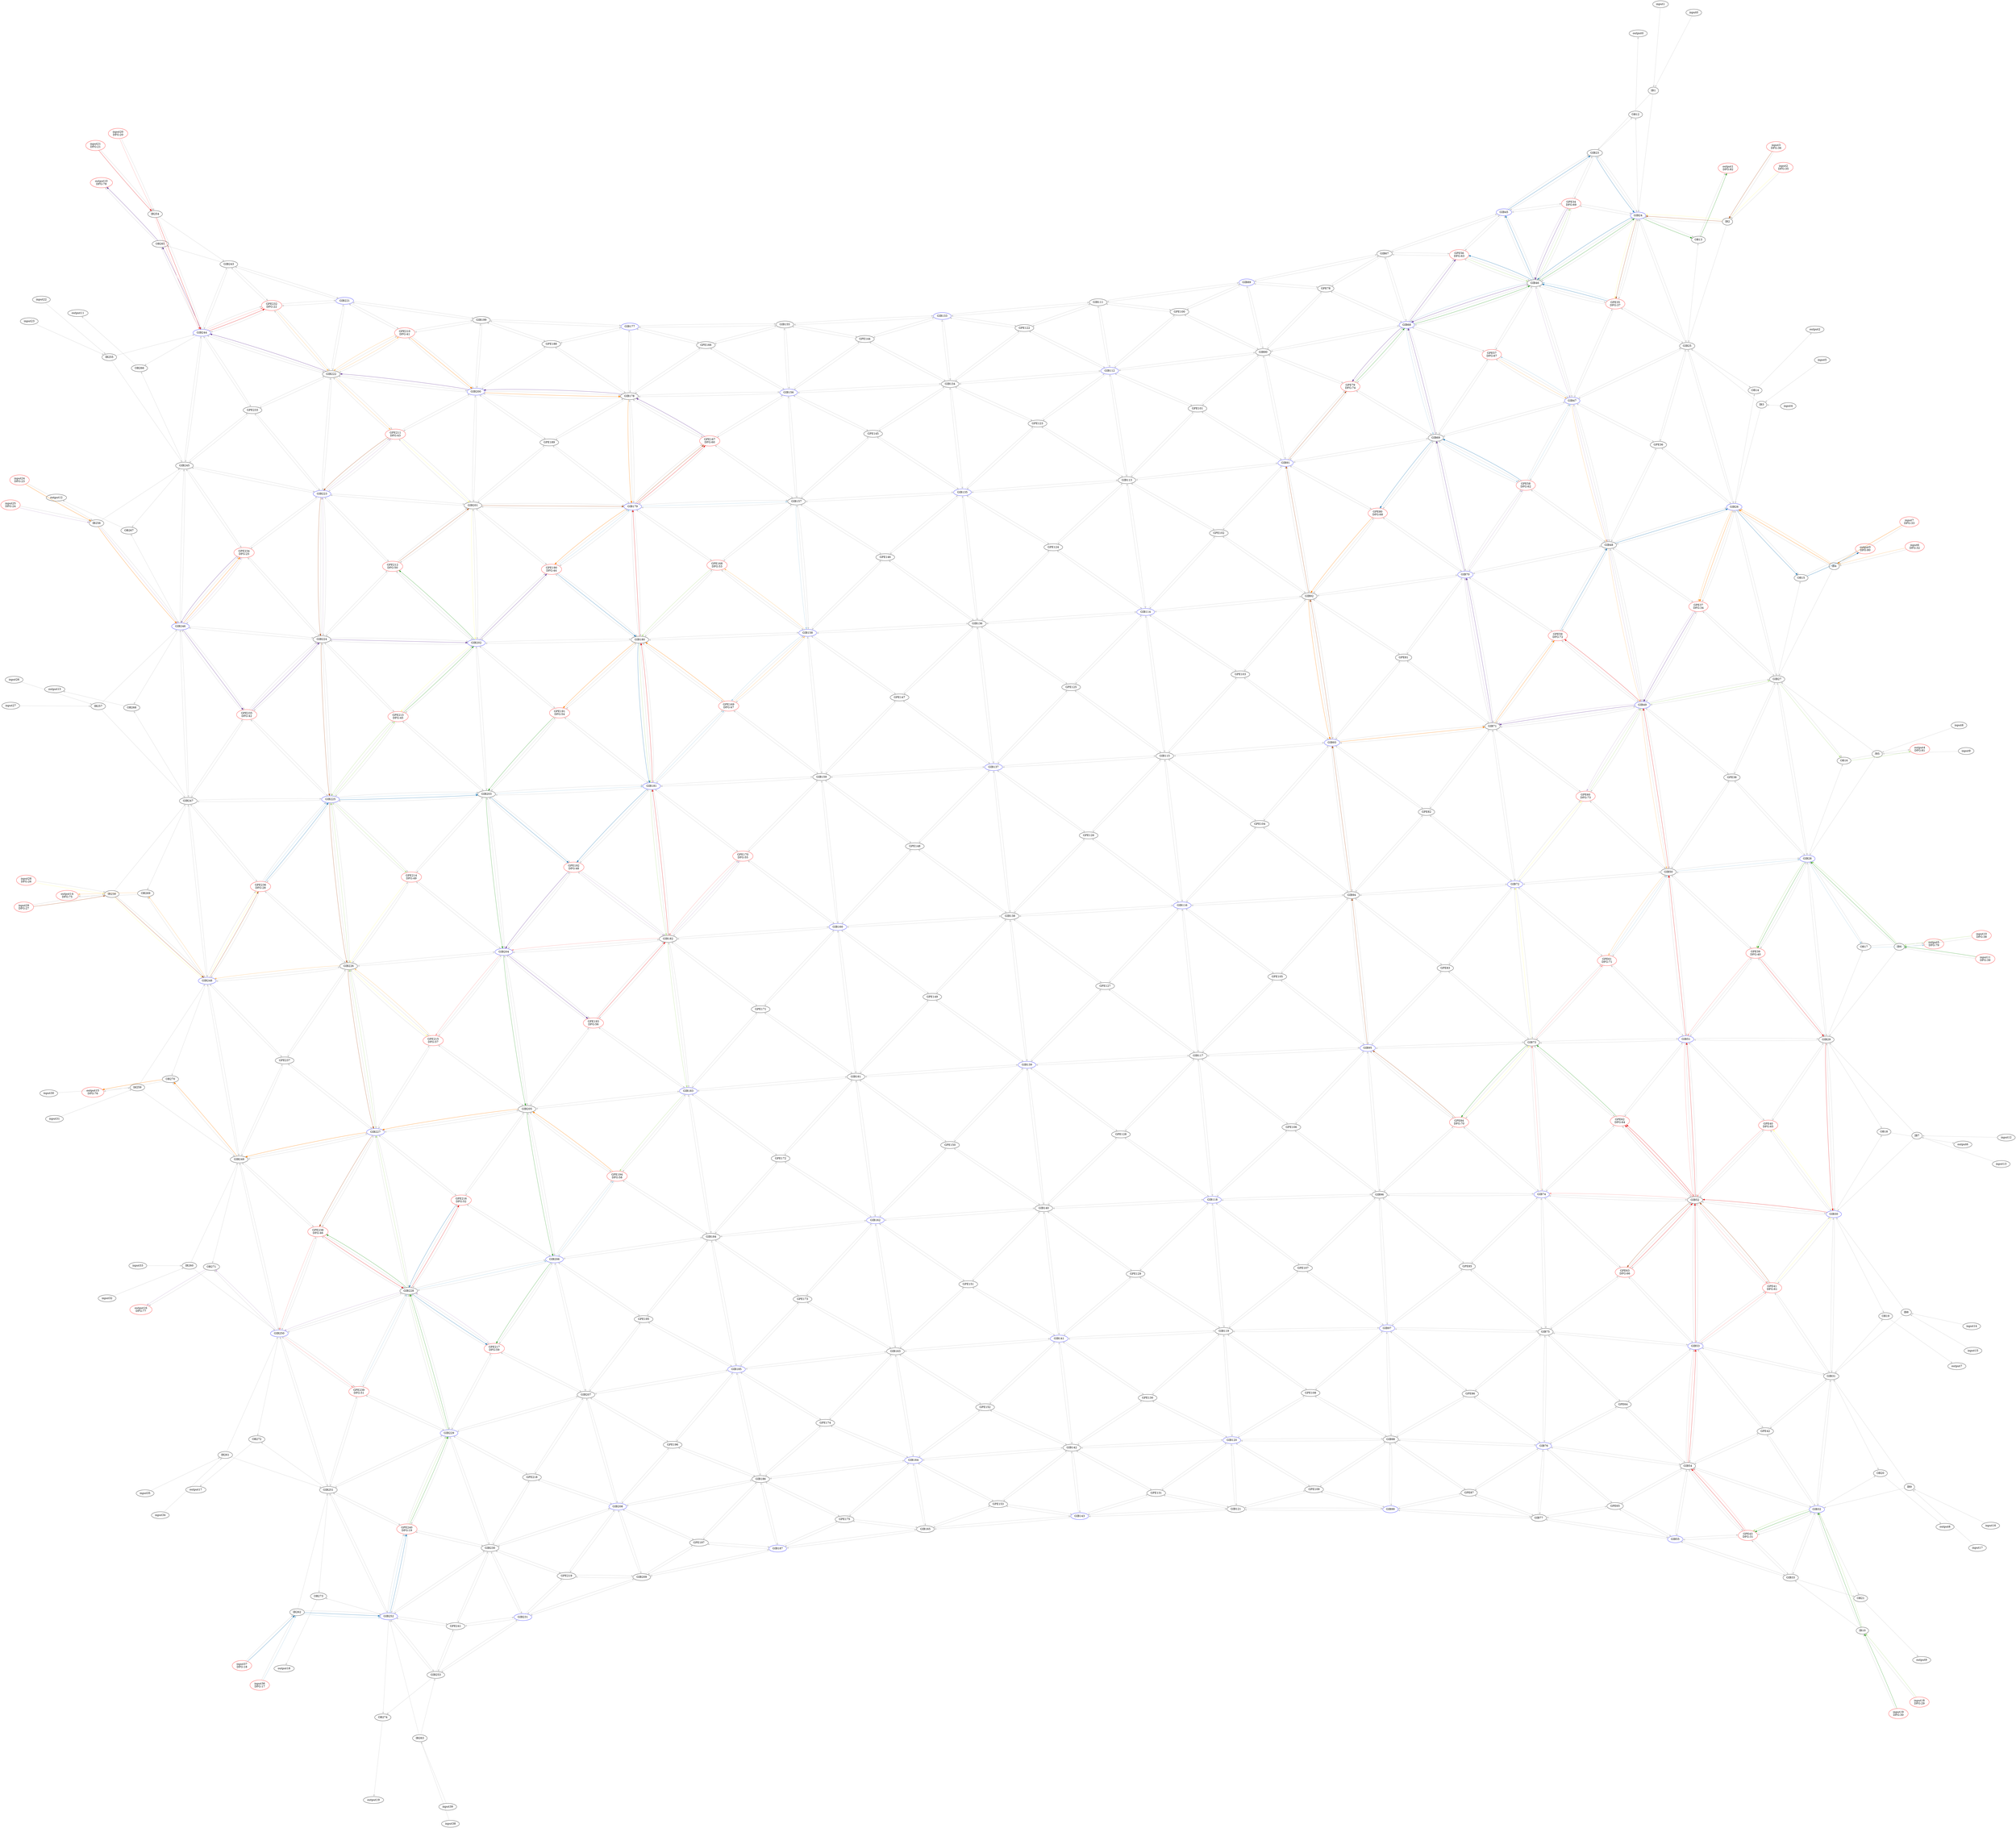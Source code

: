 Digraph G {
layout = sfdp;
overlap = scale;
input36[label = "input36\nDFG:17", color = red];
input37[label = "input37\nDFG:18", color = red];
input20[label = "input20\nDFG:20", color = red];
input21[label = "input21\nDFG:21", color = red];
input24[label = "input24\nDFG:23", color = red];
input25[label = "input25\nDFG:24", color = red];
input28[label = "input28\nDFG:26", color = red];
input29[label = "input29\nDFG:27", color = red];
input18[label = "input18\nDFG:29", color = red];
input19[label = "input19\nDFG:30", color = red];
input6[label = "input6\nDFG:32", color = red];
input7[label = "input7\nDFG:33", color = red];
input2[label = "input2\nDFG:35", color = red];
input3[label = "input3\nDFG:36", color = red];
input10[label = "input10\nDFG:38", color = red];
input11[label = "input11\nDFG:39", color = red];
input0;
input1;
input4;
input5;
input8;
input9;
input12;
input13;
input14;
input15;
input16;
input17;
input22;
input23;
input26;
input27;
input30;
input31;
input32;
input33;
input34;
input35;
input38;
input39;
output14[label = "output14\nDFG:75", color = red];
output15[label = "output15\nDFG:76", color = red];
output16[label = "output16\nDFG:77", color = red];
output10[label = "output10\nDFG:78", color = red];
output5[label = "output5\nDFG:79", color = red];
output3[label = "output3\nDFG:80", color = red];
output4[label = "output4\nDFG:81", color = red];
output1[label = "output1\nDFG:82", color = red];
output0;
OB12->output0[color = gray80];
OB13->output1[color = gray80];
output2;
OB14->output2[color = gray80];
OB15->output3[color = gray80];
OB16->output4[color = gray80];
OB17->output5[color = gray80];
output6;
OB18->output6[color = gray80];
output7;
OB19->output7[color = gray80];
output8;
OB20->output8[color = gray80];
output9;
OB21->output9[color = gray80];
OB265->output10[color = gray80];
output11;
OB266->output11[color = gray80];
output12;
OB267->output12[color = gray80];
output13;
OB268->output13[color = gray80];
OB269->output14[color = gray80];
OB270->output15[color = gray80];
OB271->output16[color = gray80];
output17;
OB272->output17[color = gray80];
output18;
OB273->output18[color = gray80];
output19;
OB274->output19[color = gray80];
IB1[label = "IB1", color = black];
input0->IB1[color = gray80];
input1->IB1[color = gray80];
IB2[label = "IB2", color = black];
input2->IB2[color = gray80];
input3->IB2[color = gray80];
IB3[label = "IB3", color = black];
input4->IB3[color = gray80];
input5->IB3[color = gray80];
IB4[label = "IB4", color = black];
input6->IB4[color = gray80];
input7->IB4[color = gray80];
IB5[label = "IB5", color = black];
input8->IB5[color = gray80];
input9->IB5[color = gray80];
IB6[label = "IB6", color = black];
input10->IB6[color = gray80];
input11->IB6[color = gray80];
IB7[label = "IB7", color = black];
input12->IB7[color = gray80];
input13->IB7[color = gray80];
IB8[label = "IB8", color = black];
input14->IB8[color = gray80];
input15->IB8[color = gray80];
IB9[label = "IB9", color = black];
input16->IB9[color = gray80];
input17->IB9[color = gray80];
IB10[label = "IB10", color = black];
input18->IB10[color = gray80];
input19->IB10[color = gray80];
OB12[label = "OB12", color = black];
GIB23->OB12[color = gray80];
GIB24->OB12[color = gray80];
OB13[label = "OB13", color = black];
GIB24->OB13[color = gray80];
GIB25->OB13[color = gray80];
OB14[label = "OB14", color = black];
GIB25->OB14[color = gray80];
GIB26->OB14[color = gray80];
OB15[label = "OB15", color = black];
GIB26->OB15[color = gray80];
GIB27->OB15[color = gray80];
OB16[label = "OB16", color = black];
GIB27->OB16[color = gray80];
GIB28->OB16[color = gray80];
OB17[label = "OB17", color = black];
GIB28->OB17[color = gray80];
GIB29->OB17[color = gray80];
OB18[label = "OB18", color = black];
GIB29->OB18[color = gray80];
GIB30->OB18[color = gray80];
OB19[label = "OB19", color = black];
GIB30->OB19[color = gray80];
GIB31->OB19[color = gray80];
OB20[label = "OB20", color = black];
GIB31->OB20[color = gray80];
GIB32->OB20[color = gray80];
OB21[label = "OB21", color = black];
GIB32->OB21[color = gray80];
GIB33->OB21[color = gray80];
GIB23[label = "GIB23", color = black];
IB1->GIB23[color = gray80];
GIB24->GIB23[color = gray80];
GPE34->GIB23[color = gray80];
GIB45->GIB23[color = gray80];
GIB24[label = "GIB24", color = blue];
IB1->GIB24[color = gray80];
IB2->GIB24[color = gray80];
GIB23->GIB24[color = gray80];
GIB25->GIB24[color = gray80];
GPE34->GIB24[color = gray80];
GPE35->GIB24[color = gray80];
GIB46->GIB24[color = gray80];
GIB25[label = "GIB25", color = black];
IB2->GIB25[color = gray80];
IB3->GIB25[color = gray80];
GIB24->GIB25[color = gray80];
GIB26->GIB25[color = gray80];
GPE35->GIB25[color = gray80];
GPE36->GIB25[color = gray80];
GIB47->GIB25[color = gray80];
GIB26[label = "GIB26", color = blue];
IB3->GIB26[color = gray80];
IB4->GIB26[color = gray80];
GIB25->GIB26[color = gray80];
GIB27->GIB26[color = gray80];
GPE36->GIB26[color = gray80];
GPE37->GIB26[color = gray80];
GIB48->GIB26[color = gray80];
GIB27[label = "GIB27", color = black];
IB4->GIB27[color = gray80];
IB5->GIB27[color = gray80];
GIB26->GIB27[color = gray80];
GIB28->GIB27[color = gray80];
GPE37->GIB27[color = gray80];
GPE38->GIB27[color = gray80];
GIB49->GIB27[color = gray80];
GIB28[label = "GIB28", color = blue];
IB5->GIB28[color = gray80];
IB6->GIB28[color = gray80];
GIB27->GIB28[color = gray80];
GIB29->GIB28[color = gray80];
GPE38->GIB28[color = gray80];
GPE39->GIB28[color = gray80];
GIB50->GIB28[color = gray80];
GIB29[label = "GIB29", color = black];
IB6->GIB29[color = gray80];
IB7->GIB29[color = gray80];
GIB28->GIB29[color = gray80];
GIB30->GIB29[color = gray80];
GPE39->GIB29[color = gray80];
GPE40->GIB29[color = gray80];
GIB51->GIB29[color = gray80];
GIB30[label = "GIB30", color = blue];
IB7->GIB30[color = gray80];
IB8->GIB30[color = gray80];
GIB29->GIB30[color = gray80];
GIB31->GIB30[color = gray80];
GPE40->GIB30[color = gray80];
GPE41->GIB30[color = gray80];
GIB52->GIB30[color = gray80];
GIB31[label = "GIB31", color = black];
IB8->GIB31[color = gray80];
IB9->GIB31[color = gray80];
GIB30->GIB31[color = gray80];
GIB32->GIB31[color = gray80];
GPE41->GIB31[color = gray80];
GPE42->GIB31[color = gray80];
GIB53->GIB31[color = gray80];
GIB32[label = "GIB32", color = blue];
IB9->GIB32[color = gray80];
IB10->GIB32[color = gray80];
GIB31->GIB32[color = gray80];
GIB33->GIB32[color = gray80];
GPE42->GIB32[color = gray80];
GPE43->GIB32[color = gray80];
GIB54->GIB32[color = gray80];
GIB33[label = "GIB33", color = black];
IB10->GIB33[color = gray80];
GIB32->GIB33[color = gray80];
GPE43->GIB33[color = gray80];
GIB55->GIB33[color = gray80];
GPE34[label = "GPE34\nDFG:69", color = red];
GIB23->GPE34[color = gray80];
GIB24->GPE34[color = gray80];
GIB45->GPE34[color = gray80];
GIB46->GPE34[color = gray80];
GPE35[label = "GPE35\nDFG:37", color = red];
GIB24->GPE35[color = gray80];
GIB25->GPE35[color = gray80];
GIB46->GPE35[color = gray80];
GIB47->GPE35[color = gray80];
GPE36[label = "GPE36", color = black];
GIB25->GPE36[color = gray80];
GIB26->GPE36[color = gray80];
GIB47->GPE36[color = gray80];
GIB48->GPE36[color = gray80];
GPE37[label = "GPE37\nDFG:34", color = red];
GIB26->GPE37[color = gray80];
GIB27->GPE37[color = gray80];
GIB48->GPE37[color = gray80];
GIB49->GPE37[color = gray80];
GPE38[label = "GPE38", color = black];
GIB27->GPE38[color = gray80];
GIB28->GPE38[color = gray80];
GIB49->GPE38[color = gray80];
GIB50->GPE38[color = gray80];
GPE39[label = "GPE39\nDFG:40", color = red];
GIB28->GPE39[color = gray80];
GIB29->GPE39[color = gray80];
GIB50->GPE39[color = gray80];
GIB51->GPE39[color = gray80];
GPE40[label = "GPE40\nDFG:65", color = red];
GIB29->GPE40[color = gray80];
GIB30->GPE40[color = gray80];
GIB51->GPE40[color = gray80];
GIB52->GPE40[color = gray80];
GPE41[label = "GPE41\nDFG:61", color = red];
GIB30->GPE41[color = gray80];
GIB31->GPE41[color = gray80];
GIB52->GPE41[color = gray80];
GIB53->GPE41[color = gray80];
GPE42[label = "GPE42", color = black];
GIB31->GPE42[color = gray80];
GIB32->GPE42[color = gray80];
GIB53->GPE42[color = gray80];
GIB54->GPE42[color = gray80];
GPE43[label = "GPE43\nDFG:31", color = red];
GIB32->GPE43[color = gray80];
GIB33->GPE43[color = gray80];
GIB54->GPE43[color = gray80];
GIB55->GPE43[color = gray80];
GIB45[label = "GIB45", color = blue];
GIB23->GIB45[color = gray80];
GPE34->GIB45[color = gray80];
GIB46->GIB45[color = gray80];
GPE56->GIB45[color = gray80];
GIB67->GIB45[color = gray80];
GIB46[label = "GIB46", color = black];
GIB24->GIB46[color = gray80];
GPE34->GIB46[color = gray80];
GPE35->GIB46[color = gray80];
GIB45->GIB46[color = gray80];
GIB47->GIB46[color = gray80];
GPE56->GIB46[color = gray80];
GPE57->GIB46[color = gray80];
GIB68->GIB46[color = gray80];
GIB47[label = "GIB47", color = blue];
GIB25->GIB47[color = gray80];
GPE35->GIB47[color = gray80];
GPE36->GIB47[color = gray80];
GIB46->GIB47[color = gray80];
GIB48->GIB47[color = gray80];
GPE57->GIB47[color = gray80];
GPE58->GIB47[color = gray80];
GIB69->GIB47[color = gray80];
GIB48[label = "GIB48", color = black];
GIB26->GIB48[color = gray80];
GPE36->GIB48[color = gray80];
GPE37->GIB48[color = gray80];
GIB47->GIB48[color = gray80];
GIB49->GIB48[color = gray80];
GPE58->GIB48[color = gray80];
GPE59->GIB48[color = gray80];
GIB70->GIB48[color = gray80];
GIB49[label = "GIB49", color = blue];
GIB27->GIB49[color = gray80];
GPE37->GIB49[color = gray80];
GPE38->GIB49[color = gray80];
GIB48->GIB49[color = gray80];
GIB50->GIB49[color = gray80];
GPE59->GIB49[color = gray80];
GPE60->GIB49[color = gray80];
GIB71->GIB49[color = gray80];
GIB50[label = "GIB50", color = black];
GIB28->GIB50[color = gray80];
GPE38->GIB50[color = gray80];
GPE39->GIB50[color = gray80];
GIB49->GIB50[color = gray80];
GIB51->GIB50[color = gray80];
GPE60->GIB50[color = gray80];
GPE61->GIB50[color = gray80];
GIB72->GIB50[color = gray80];
GIB51[label = "GIB51", color = blue];
GIB29->GIB51[color = gray80];
GPE39->GIB51[color = gray80];
GPE40->GIB51[color = gray80];
GIB50->GIB51[color = gray80];
GIB52->GIB51[color = gray80];
GPE61->GIB51[color = gray80];
GPE62->GIB51[color = gray80];
GIB73->GIB51[color = gray80];
GIB52[label = "GIB52", color = black];
GIB30->GIB52[color = gray80];
GPE40->GIB52[color = gray80];
GPE41->GIB52[color = gray80];
GIB51->GIB52[color = gray80];
GIB53->GIB52[color = gray80];
GPE62->GIB52[color = gray80];
GPE63->GIB52[color = gray80];
GIB74->GIB52[color = gray80];
GIB53[label = "GIB53", color = blue];
GIB31->GIB53[color = gray80];
GPE41->GIB53[color = gray80];
GPE42->GIB53[color = gray80];
GIB52->GIB53[color = gray80];
GIB54->GIB53[color = gray80];
GPE63->GIB53[color = gray80];
GPE64->GIB53[color = gray80];
GIB75->GIB53[color = gray80];
GIB54[label = "GIB54", color = black];
GIB32->GIB54[color = gray80];
GPE42->GIB54[color = gray80];
GPE43->GIB54[color = gray80];
GIB53->GIB54[color = gray80];
GIB55->GIB54[color = gray80];
GPE64->GIB54[color = gray80];
GPE65->GIB54[color = gray80];
GIB76->GIB54[color = gray80];
GIB55[label = "GIB55", color = blue];
GIB33->GIB55[color = gray80];
GPE43->GIB55[color = gray80];
GIB54->GIB55[color = gray80];
GPE65->GIB55[color = gray80];
GIB77->GIB55[color = gray80];
GPE56[label = "GPE56\nDFG:63", color = red];
GIB45->GPE56[color = gray80];
GIB46->GPE56[color = gray80];
GIB67->GPE56[color = gray80];
GIB68->GPE56[color = gray80];
GPE57[label = "GPE57\nDFG:67", color = red];
GIB46->GPE57[color = gray80];
GIB47->GPE57[color = gray80];
GIB68->GPE57[color = gray80];
GIB69->GPE57[color = gray80];
GPE58[label = "GPE58\nDFG:62", color = red];
GIB47->GPE58[color = gray80];
GIB48->GPE58[color = gray80];
GIB69->GPE58[color = gray80];
GIB70->GPE58[color = gray80];
GPE59[label = "GPE59\nDFG:72", color = red];
GIB48->GPE59[color = gray80];
GIB49->GPE59[color = gray80];
GIB70->GPE59[color = gray80];
GIB71->GPE59[color = gray80];
GPE60[label = "GPE60\nDFG:73", color = red];
GIB49->GPE60[color = gray80];
GIB50->GPE60[color = gray80];
GIB71->GPE60[color = gray80];
GIB72->GPE60[color = gray80];
GPE61[label = "GPE61\nDFG:71", color = red];
GIB50->GPE61[color = gray80];
GIB51->GPE61[color = gray80];
GIB72->GPE61[color = gray80];
GIB73->GPE61[color = gray80];
GPE62[label = "GPE62\nDFG:64", color = red];
GIB51->GPE62[color = gray80];
GIB52->GPE62[color = gray80];
GIB73->GPE62[color = gray80];
GIB74->GPE62[color = gray80];
GPE63[label = "GPE63\nDFG:66", color = red];
GIB52->GPE63[color = gray80];
GIB53->GPE63[color = gray80];
GIB74->GPE63[color = gray80];
GIB75->GPE63[color = gray80];
GPE64[label = "GPE64", color = black];
GIB53->GPE64[color = gray80];
GIB54->GPE64[color = gray80];
GIB75->GPE64[color = gray80];
GIB76->GPE64[color = gray80];
GPE65[label = "GPE65", color = black];
GIB54->GPE65[color = gray80];
GIB55->GPE65[color = gray80];
GIB76->GPE65[color = gray80];
GIB77->GPE65[color = gray80];
GIB67[label = "GIB67", color = black];
GIB45->GIB67[color = gray80];
GPE56->GIB67[color = gray80];
GIB68->GIB67[color = gray80];
GPE78->GIB67[color = gray80];
GIB89->GIB67[color = gray80];
GIB68[label = "GIB68", color = blue];
GIB46->GIB68[color = gray80];
GPE56->GIB68[color = gray80];
GPE57->GIB68[color = gray80];
GIB67->GIB68[color = gray80];
GIB69->GIB68[color = gray80];
GPE78->GIB68[color = gray80];
GPE79->GIB68[color = gray80];
GIB90->GIB68[color = gray80];
GIB69[label = "GIB69", color = black];
GIB47->GIB69[color = gray80];
GPE57->GIB69[color = gray80];
GPE58->GIB69[color = gray80];
GIB68->GIB69[color = gray80];
GIB70->GIB69[color = gray80];
GPE79->GIB69[color = gray80];
GPE80->GIB69[color = gray80];
GIB91->GIB69[color = gray80];
GIB70[label = "GIB70", color = blue];
GIB48->GIB70[color = gray80];
GPE58->GIB70[color = gray80];
GPE59->GIB70[color = gray80];
GIB69->GIB70[color = gray80];
GIB71->GIB70[color = gray80];
GPE80->GIB70[color = gray80];
GPE81->GIB70[color = gray80];
GIB92->GIB70[color = gray80];
GIB71[label = "GIB71", color = black];
GIB49->GIB71[color = gray80];
GPE59->GIB71[color = gray80];
GPE60->GIB71[color = gray80];
GIB70->GIB71[color = gray80];
GIB72->GIB71[color = gray80];
GPE81->GIB71[color = gray80];
GPE82->GIB71[color = gray80];
GIB93->GIB71[color = gray80];
GIB72[label = "GIB72", color = blue];
GIB50->GIB72[color = gray80];
GPE60->GIB72[color = gray80];
GPE61->GIB72[color = gray80];
GIB71->GIB72[color = gray80];
GIB73->GIB72[color = gray80];
GPE82->GIB72[color = gray80];
GPE83->GIB72[color = gray80];
GIB94->GIB72[color = gray80];
GIB73[label = "GIB73", color = black];
GIB51->GIB73[color = gray80];
GPE61->GIB73[color = gray80];
GPE62->GIB73[color = gray80];
GIB72->GIB73[color = gray80];
GIB74->GIB73[color = gray80];
GPE83->GIB73[color = gray80];
GPE84->GIB73[color = gray80];
GIB95->GIB73[color = gray80];
GIB74[label = "GIB74", color = blue];
GIB52->GIB74[color = gray80];
GPE62->GIB74[color = gray80];
GPE63->GIB74[color = gray80];
GIB73->GIB74[color = gray80];
GIB75->GIB74[color = gray80];
GPE84->GIB74[color = gray80];
GPE85->GIB74[color = gray80];
GIB96->GIB74[color = gray80];
GIB75[label = "GIB75", color = black];
GIB53->GIB75[color = gray80];
GPE63->GIB75[color = gray80];
GPE64->GIB75[color = gray80];
GIB74->GIB75[color = gray80];
GIB76->GIB75[color = gray80];
GPE85->GIB75[color = gray80];
GPE86->GIB75[color = gray80];
GIB97->GIB75[color = gray80];
GIB76[label = "GIB76", color = blue];
GIB54->GIB76[color = gray80];
GPE64->GIB76[color = gray80];
GPE65->GIB76[color = gray80];
GIB75->GIB76[color = gray80];
GIB77->GIB76[color = gray80];
GPE86->GIB76[color = gray80];
GPE87->GIB76[color = gray80];
GIB98->GIB76[color = gray80];
GIB77[label = "GIB77", color = black];
GIB55->GIB77[color = gray80];
GPE65->GIB77[color = gray80];
GIB76->GIB77[color = gray80];
GPE87->GIB77[color = gray80];
GIB99->GIB77[color = gray80];
GPE78[label = "GPE78", color = black];
GIB67->GPE78[color = gray80];
GIB68->GPE78[color = gray80];
GIB89->GPE78[color = gray80];
GIB90->GPE78[color = gray80];
GPE79[label = "GPE79\nDFG:74", color = red];
GIB68->GPE79[color = gray80];
GIB69->GPE79[color = gray80];
GIB90->GPE79[color = gray80];
GIB91->GPE79[color = gray80];
GPE80[label = "GPE80\nDFG:68", color = red];
GIB69->GPE80[color = gray80];
GIB70->GPE80[color = gray80];
GIB91->GPE80[color = gray80];
GIB92->GPE80[color = gray80];
GPE81[label = "GPE81", color = black];
GIB70->GPE81[color = gray80];
GIB71->GPE81[color = gray80];
GIB92->GPE81[color = gray80];
GIB93->GPE81[color = gray80];
GPE82[label = "GPE82", color = black];
GIB71->GPE82[color = gray80];
GIB72->GPE82[color = gray80];
GIB93->GPE82[color = gray80];
GIB94->GPE82[color = gray80];
GPE83[label = "GPE83", color = black];
GIB72->GPE83[color = gray80];
GIB73->GPE83[color = gray80];
GIB94->GPE83[color = gray80];
GIB95->GPE83[color = gray80];
GPE84[label = "GPE84\nDFG:70", color = red];
GIB73->GPE84[color = gray80];
GIB74->GPE84[color = gray80];
GIB95->GPE84[color = gray80];
GIB96->GPE84[color = gray80];
GPE85[label = "GPE85", color = black];
GIB74->GPE85[color = gray80];
GIB75->GPE85[color = gray80];
GIB96->GPE85[color = gray80];
GIB97->GPE85[color = gray80];
GPE86[label = "GPE86", color = black];
GIB75->GPE86[color = gray80];
GIB76->GPE86[color = gray80];
GIB97->GPE86[color = gray80];
GIB98->GPE86[color = gray80];
GPE87[label = "GPE87", color = black];
GIB76->GPE87[color = gray80];
GIB77->GPE87[color = gray80];
GIB98->GPE87[color = gray80];
GIB99->GPE87[color = gray80];
GIB89[label = "GIB89", color = blue];
GIB67->GIB89[color = gray80];
GPE78->GIB89[color = gray80];
GIB90->GIB89[color = gray80];
GPE100->GIB89[color = gray80];
GIB111->GIB89[color = gray80];
GIB90[label = "GIB90", color = black];
GIB68->GIB90[color = gray80];
GPE78->GIB90[color = gray80];
GPE79->GIB90[color = gray80];
GIB89->GIB90[color = gray80];
GIB91->GIB90[color = gray80];
GPE100->GIB90[color = gray80];
GPE101->GIB90[color = gray80];
GIB112->GIB90[color = gray80];
GIB91[label = "GIB91", color = blue];
GIB69->GIB91[color = gray80];
GPE79->GIB91[color = gray80];
GPE80->GIB91[color = gray80];
GIB90->GIB91[color = gray80];
GIB92->GIB91[color = gray80];
GPE101->GIB91[color = gray80];
GPE102->GIB91[color = gray80];
GIB113->GIB91[color = gray80];
GIB92[label = "GIB92", color = black];
GIB70->GIB92[color = gray80];
GPE80->GIB92[color = gray80];
GPE81->GIB92[color = gray80];
GIB91->GIB92[color = gray80];
GIB93->GIB92[color = gray80];
GPE102->GIB92[color = gray80];
GPE103->GIB92[color = gray80];
GIB114->GIB92[color = gray80];
GIB93[label = "GIB93", color = blue];
GIB71->GIB93[color = gray80];
GPE81->GIB93[color = gray80];
GPE82->GIB93[color = gray80];
GIB92->GIB93[color = gray80];
GIB94->GIB93[color = gray80];
GPE103->GIB93[color = gray80];
GPE104->GIB93[color = gray80];
GIB115->GIB93[color = gray80];
GIB94[label = "GIB94", color = black];
GIB72->GIB94[color = gray80];
GPE82->GIB94[color = gray80];
GPE83->GIB94[color = gray80];
GIB93->GIB94[color = gray80];
GIB95->GIB94[color = gray80];
GPE104->GIB94[color = gray80];
GPE105->GIB94[color = gray80];
GIB116->GIB94[color = gray80];
GIB95[label = "GIB95", color = blue];
GIB73->GIB95[color = gray80];
GPE83->GIB95[color = gray80];
GPE84->GIB95[color = gray80];
GIB94->GIB95[color = gray80];
GIB96->GIB95[color = gray80];
GPE105->GIB95[color = gray80];
GPE106->GIB95[color = gray80];
GIB117->GIB95[color = gray80];
GIB96[label = "GIB96", color = black];
GIB74->GIB96[color = gray80];
GPE84->GIB96[color = gray80];
GPE85->GIB96[color = gray80];
GIB95->GIB96[color = gray80];
GIB97->GIB96[color = gray80];
GPE106->GIB96[color = gray80];
GPE107->GIB96[color = gray80];
GIB118->GIB96[color = gray80];
GIB97[label = "GIB97", color = blue];
GIB75->GIB97[color = gray80];
GPE85->GIB97[color = gray80];
GPE86->GIB97[color = gray80];
GIB96->GIB97[color = gray80];
GIB98->GIB97[color = gray80];
GPE107->GIB97[color = gray80];
GPE108->GIB97[color = gray80];
GIB119->GIB97[color = gray80];
GIB98[label = "GIB98", color = black];
GIB76->GIB98[color = gray80];
GPE86->GIB98[color = gray80];
GPE87->GIB98[color = gray80];
GIB97->GIB98[color = gray80];
GIB99->GIB98[color = gray80];
GPE108->GIB98[color = gray80];
GPE109->GIB98[color = gray80];
GIB120->GIB98[color = gray80];
GIB99[label = "GIB99", color = blue];
GIB77->GIB99[color = gray80];
GPE87->GIB99[color = gray80];
GIB98->GIB99[color = gray80];
GPE109->GIB99[color = gray80];
GIB121->GIB99[color = gray80];
GPE100[label = "GPE100", color = black];
GIB89->GPE100[color = gray80];
GIB90->GPE100[color = gray80];
GIB111->GPE100[color = gray80];
GIB112->GPE100[color = gray80];
GPE101[label = "GPE101", color = black];
GIB90->GPE101[color = gray80];
GIB91->GPE101[color = gray80];
GIB112->GPE101[color = gray80];
GIB113->GPE101[color = gray80];
GPE102[label = "GPE102", color = black];
GIB91->GPE102[color = gray80];
GIB92->GPE102[color = gray80];
GIB113->GPE102[color = gray80];
GIB114->GPE102[color = gray80];
GPE103[label = "GPE103", color = black];
GIB92->GPE103[color = gray80];
GIB93->GPE103[color = gray80];
GIB114->GPE103[color = gray80];
GIB115->GPE103[color = gray80];
GPE104[label = "GPE104", color = black];
GIB93->GPE104[color = gray80];
GIB94->GPE104[color = gray80];
GIB115->GPE104[color = gray80];
GIB116->GPE104[color = gray80];
GPE105[label = "GPE105", color = black];
GIB94->GPE105[color = gray80];
GIB95->GPE105[color = gray80];
GIB116->GPE105[color = gray80];
GIB117->GPE105[color = gray80];
GPE106[label = "GPE106", color = black];
GIB95->GPE106[color = gray80];
GIB96->GPE106[color = gray80];
GIB117->GPE106[color = gray80];
GIB118->GPE106[color = gray80];
GPE107[label = "GPE107", color = black];
GIB96->GPE107[color = gray80];
GIB97->GPE107[color = gray80];
GIB118->GPE107[color = gray80];
GIB119->GPE107[color = gray80];
GPE108[label = "GPE108", color = black];
GIB97->GPE108[color = gray80];
GIB98->GPE108[color = gray80];
GIB119->GPE108[color = gray80];
GIB120->GPE108[color = gray80];
GPE109[label = "GPE109", color = black];
GIB98->GPE109[color = gray80];
GIB99->GPE109[color = gray80];
GIB120->GPE109[color = gray80];
GIB121->GPE109[color = gray80];
GIB111[label = "GIB111", color = black];
GIB89->GIB111[color = gray80];
GPE100->GIB111[color = gray80];
GIB112->GIB111[color = gray80];
GPE122->GIB111[color = gray80];
GIB133->GIB111[color = gray80];
GIB112[label = "GIB112", color = blue];
GIB90->GIB112[color = gray80];
GPE100->GIB112[color = gray80];
GPE101->GIB112[color = gray80];
GIB111->GIB112[color = gray80];
GIB113->GIB112[color = gray80];
GPE122->GIB112[color = gray80];
GPE123->GIB112[color = gray80];
GIB134->GIB112[color = gray80];
GIB113[label = "GIB113", color = black];
GIB91->GIB113[color = gray80];
GPE101->GIB113[color = gray80];
GPE102->GIB113[color = gray80];
GIB112->GIB113[color = gray80];
GIB114->GIB113[color = gray80];
GPE123->GIB113[color = gray80];
GPE124->GIB113[color = gray80];
GIB135->GIB113[color = gray80];
GIB114[label = "GIB114", color = blue];
GIB92->GIB114[color = gray80];
GPE102->GIB114[color = gray80];
GPE103->GIB114[color = gray80];
GIB113->GIB114[color = gray80];
GIB115->GIB114[color = gray80];
GPE124->GIB114[color = gray80];
GPE125->GIB114[color = gray80];
GIB136->GIB114[color = gray80];
GIB115[label = "GIB115", color = black];
GIB93->GIB115[color = gray80];
GPE103->GIB115[color = gray80];
GPE104->GIB115[color = gray80];
GIB114->GIB115[color = gray80];
GIB116->GIB115[color = gray80];
GPE125->GIB115[color = gray80];
GPE126->GIB115[color = gray80];
GIB137->GIB115[color = gray80];
GIB116[label = "GIB116", color = blue];
GIB94->GIB116[color = gray80];
GPE104->GIB116[color = gray80];
GPE105->GIB116[color = gray80];
GIB115->GIB116[color = gray80];
GIB117->GIB116[color = gray80];
GPE126->GIB116[color = gray80];
GPE127->GIB116[color = gray80];
GIB138->GIB116[color = gray80];
GIB117[label = "GIB117", color = black];
GIB95->GIB117[color = gray80];
GPE105->GIB117[color = gray80];
GPE106->GIB117[color = gray80];
GIB116->GIB117[color = gray80];
GIB118->GIB117[color = gray80];
GPE127->GIB117[color = gray80];
GPE128->GIB117[color = gray80];
GIB139->GIB117[color = gray80];
GIB118[label = "GIB118", color = blue];
GIB96->GIB118[color = gray80];
GPE106->GIB118[color = gray80];
GPE107->GIB118[color = gray80];
GIB117->GIB118[color = gray80];
GIB119->GIB118[color = gray80];
GPE128->GIB118[color = gray80];
GPE129->GIB118[color = gray80];
GIB140->GIB118[color = gray80];
GIB119[label = "GIB119", color = black];
GIB97->GIB119[color = gray80];
GPE107->GIB119[color = gray80];
GPE108->GIB119[color = gray80];
GIB118->GIB119[color = gray80];
GIB120->GIB119[color = gray80];
GPE129->GIB119[color = gray80];
GPE130->GIB119[color = gray80];
GIB141->GIB119[color = gray80];
GIB120[label = "GIB120", color = blue];
GIB98->GIB120[color = gray80];
GPE108->GIB120[color = gray80];
GPE109->GIB120[color = gray80];
GIB119->GIB120[color = gray80];
GIB121->GIB120[color = gray80];
GPE130->GIB120[color = gray80];
GPE131->GIB120[color = gray80];
GIB142->GIB120[color = gray80];
GIB121[label = "GIB121", color = black];
GIB99->GIB121[color = gray80];
GPE109->GIB121[color = gray80];
GIB120->GIB121[color = gray80];
GPE131->GIB121[color = gray80];
GIB143->GIB121[color = gray80];
GPE122[label = "GPE122", color = black];
GIB111->GPE122[color = gray80];
GIB112->GPE122[color = gray80];
GIB133->GPE122[color = gray80];
GIB134->GPE122[color = gray80];
GPE123[label = "GPE123", color = black];
GIB112->GPE123[color = gray80];
GIB113->GPE123[color = gray80];
GIB134->GPE123[color = gray80];
GIB135->GPE123[color = gray80];
GPE124[label = "GPE124", color = black];
GIB113->GPE124[color = gray80];
GIB114->GPE124[color = gray80];
GIB135->GPE124[color = gray80];
GIB136->GPE124[color = gray80];
GPE125[label = "GPE125", color = black];
GIB114->GPE125[color = gray80];
GIB115->GPE125[color = gray80];
GIB136->GPE125[color = gray80];
GIB137->GPE125[color = gray80];
GPE126[label = "GPE126", color = black];
GIB115->GPE126[color = gray80];
GIB116->GPE126[color = gray80];
GIB137->GPE126[color = gray80];
GIB138->GPE126[color = gray80];
GPE127[label = "GPE127", color = black];
GIB116->GPE127[color = gray80];
GIB117->GPE127[color = gray80];
GIB138->GPE127[color = gray80];
GIB139->GPE127[color = gray80];
GPE128[label = "GPE128", color = black];
GIB117->GPE128[color = gray80];
GIB118->GPE128[color = gray80];
GIB139->GPE128[color = gray80];
GIB140->GPE128[color = gray80];
GPE129[label = "GPE129", color = black];
GIB118->GPE129[color = gray80];
GIB119->GPE129[color = gray80];
GIB140->GPE129[color = gray80];
GIB141->GPE129[color = gray80];
GPE130[label = "GPE130", color = black];
GIB119->GPE130[color = gray80];
GIB120->GPE130[color = gray80];
GIB141->GPE130[color = gray80];
GIB142->GPE130[color = gray80];
GPE131[label = "GPE131", color = black];
GIB120->GPE131[color = gray80];
GIB121->GPE131[color = gray80];
GIB142->GPE131[color = gray80];
GIB143->GPE131[color = gray80];
GIB133[label = "GIB133", color = blue];
GIB111->GIB133[color = gray80];
GPE122->GIB133[color = gray80];
GIB134->GIB133[color = gray80];
GPE144->GIB133[color = gray80];
GIB155->GIB133[color = gray80];
GIB134[label = "GIB134", color = black];
GIB112->GIB134[color = gray80];
GPE122->GIB134[color = gray80];
GPE123->GIB134[color = gray80];
GIB133->GIB134[color = gray80];
GIB135->GIB134[color = gray80];
GPE144->GIB134[color = gray80];
GPE145->GIB134[color = gray80];
GIB156->GIB134[color = gray80];
GIB135[label = "GIB135", color = blue];
GIB113->GIB135[color = gray80];
GPE123->GIB135[color = gray80];
GPE124->GIB135[color = gray80];
GIB134->GIB135[color = gray80];
GIB136->GIB135[color = gray80];
GPE145->GIB135[color = gray80];
GPE146->GIB135[color = gray80];
GIB157->GIB135[color = gray80];
GIB136[label = "GIB136", color = black];
GIB114->GIB136[color = gray80];
GPE124->GIB136[color = gray80];
GPE125->GIB136[color = gray80];
GIB135->GIB136[color = gray80];
GIB137->GIB136[color = gray80];
GPE146->GIB136[color = gray80];
GPE147->GIB136[color = gray80];
GIB158->GIB136[color = gray80];
GIB137[label = "GIB137", color = blue];
GIB115->GIB137[color = gray80];
GPE125->GIB137[color = gray80];
GPE126->GIB137[color = gray80];
GIB136->GIB137[color = gray80];
GIB138->GIB137[color = gray80];
GPE147->GIB137[color = gray80];
GPE148->GIB137[color = gray80];
GIB159->GIB137[color = gray80];
GIB138[label = "GIB138", color = black];
GIB116->GIB138[color = gray80];
GPE126->GIB138[color = gray80];
GPE127->GIB138[color = gray80];
GIB137->GIB138[color = gray80];
GIB139->GIB138[color = gray80];
GPE148->GIB138[color = gray80];
GPE149->GIB138[color = gray80];
GIB160->GIB138[color = gray80];
GIB139[label = "GIB139", color = blue];
GIB117->GIB139[color = gray80];
GPE127->GIB139[color = gray80];
GPE128->GIB139[color = gray80];
GIB138->GIB139[color = gray80];
GIB140->GIB139[color = gray80];
GPE149->GIB139[color = gray80];
GPE150->GIB139[color = gray80];
GIB161->GIB139[color = gray80];
GIB140[label = "GIB140", color = black];
GIB118->GIB140[color = gray80];
GPE128->GIB140[color = gray80];
GPE129->GIB140[color = gray80];
GIB139->GIB140[color = gray80];
GIB141->GIB140[color = gray80];
GPE150->GIB140[color = gray80];
GPE151->GIB140[color = gray80];
GIB162->GIB140[color = gray80];
GIB141[label = "GIB141", color = blue];
GIB119->GIB141[color = gray80];
GPE129->GIB141[color = gray80];
GPE130->GIB141[color = gray80];
GIB140->GIB141[color = gray80];
GIB142->GIB141[color = gray80];
GPE151->GIB141[color = gray80];
GPE152->GIB141[color = gray80];
GIB163->GIB141[color = gray80];
GIB142[label = "GIB142", color = black];
GIB120->GIB142[color = gray80];
GPE130->GIB142[color = gray80];
GPE131->GIB142[color = gray80];
GIB141->GIB142[color = gray80];
GIB143->GIB142[color = gray80];
GPE152->GIB142[color = gray80];
GPE153->GIB142[color = gray80];
GIB164->GIB142[color = gray80];
GIB143[label = "GIB143", color = blue];
GIB121->GIB143[color = gray80];
GPE131->GIB143[color = gray80];
GIB142->GIB143[color = gray80];
GPE153->GIB143[color = gray80];
GIB165->GIB143[color = gray80];
GPE144[label = "GPE144", color = black];
GIB133->GPE144[color = gray80];
GIB134->GPE144[color = gray80];
GIB155->GPE144[color = gray80];
GIB156->GPE144[color = gray80];
GPE145[label = "GPE145", color = black];
GIB134->GPE145[color = gray80];
GIB135->GPE145[color = gray80];
GIB156->GPE145[color = gray80];
GIB157->GPE145[color = gray80];
GPE146[label = "GPE146", color = black];
GIB135->GPE146[color = gray80];
GIB136->GPE146[color = gray80];
GIB157->GPE146[color = gray80];
GIB158->GPE146[color = gray80];
GPE147[label = "GPE147", color = black];
GIB136->GPE147[color = gray80];
GIB137->GPE147[color = gray80];
GIB158->GPE147[color = gray80];
GIB159->GPE147[color = gray80];
GPE148[label = "GPE148", color = black];
GIB137->GPE148[color = gray80];
GIB138->GPE148[color = gray80];
GIB159->GPE148[color = gray80];
GIB160->GPE148[color = gray80];
GPE149[label = "GPE149", color = black];
GIB138->GPE149[color = gray80];
GIB139->GPE149[color = gray80];
GIB160->GPE149[color = gray80];
GIB161->GPE149[color = gray80];
GPE150[label = "GPE150", color = black];
GIB139->GPE150[color = gray80];
GIB140->GPE150[color = gray80];
GIB161->GPE150[color = gray80];
GIB162->GPE150[color = gray80];
GPE151[label = "GPE151", color = black];
GIB140->GPE151[color = gray80];
GIB141->GPE151[color = gray80];
GIB162->GPE151[color = gray80];
GIB163->GPE151[color = gray80];
GPE152[label = "GPE152", color = black];
GIB141->GPE152[color = gray80];
GIB142->GPE152[color = gray80];
GIB163->GPE152[color = gray80];
GIB164->GPE152[color = gray80];
GPE153[label = "GPE153", color = black];
GIB142->GPE153[color = gray80];
GIB143->GPE153[color = gray80];
GIB164->GPE153[color = gray80];
GIB165->GPE153[color = gray80];
GIB155[label = "GIB155", color = black];
GIB133->GIB155[color = gray80];
GPE144->GIB155[color = gray80];
GIB156->GIB155[color = gray80];
GPE166->GIB155[color = gray80];
GIB177->GIB155[color = gray80];
GIB156[label = "GIB156", color = blue];
GIB134->GIB156[color = gray80];
GPE144->GIB156[color = gray80];
GPE145->GIB156[color = gray80];
GIB155->GIB156[color = gray80];
GIB157->GIB156[color = gray80];
GPE166->GIB156[color = gray80];
GPE167->GIB156[color = gray80];
GIB178->GIB156[color = gray80];
GIB157[label = "GIB157", color = black];
GIB135->GIB157[color = gray80];
GPE145->GIB157[color = gray80];
GPE146->GIB157[color = gray80];
GIB156->GIB157[color = gray80];
GIB158->GIB157[color = gray80];
GPE167->GIB157[color = gray80];
GPE168->GIB157[color = gray80];
GIB179->GIB157[color = gray80];
GIB158[label = "GIB158", color = blue];
GIB136->GIB158[color = gray80];
GPE146->GIB158[color = gray80];
GPE147->GIB158[color = gray80];
GIB157->GIB158[color = gray80];
GIB159->GIB158[color = gray80];
GPE168->GIB158[color = gray80];
GPE169->GIB158[color = gray80];
GIB180->GIB158[color = gray80];
GIB159[label = "GIB159", color = black];
GIB137->GIB159[color = gray80];
GPE147->GIB159[color = gray80];
GPE148->GIB159[color = gray80];
GIB158->GIB159[color = gray80];
GIB160->GIB159[color = gray80];
GPE169->GIB159[color = gray80];
GPE170->GIB159[color = gray80];
GIB181->GIB159[color = gray80];
GIB160[label = "GIB160", color = blue];
GIB138->GIB160[color = gray80];
GPE148->GIB160[color = gray80];
GPE149->GIB160[color = gray80];
GIB159->GIB160[color = gray80];
GIB161->GIB160[color = gray80];
GPE170->GIB160[color = gray80];
GPE171->GIB160[color = gray80];
GIB182->GIB160[color = gray80];
GIB161[label = "GIB161", color = black];
GIB139->GIB161[color = gray80];
GPE149->GIB161[color = gray80];
GPE150->GIB161[color = gray80];
GIB160->GIB161[color = gray80];
GIB162->GIB161[color = gray80];
GPE171->GIB161[color = gray80];
GPE172->GIB161[color = gray80];
GIB183->GIB161[color = gray80];
GIB162[label = "GIB162", color = blue];
GIB140->GIB162[color = gray80];
GPE150->GIB162[color = gray80];
GPE151->GIB162[color = gray80];
GIB161->GIB162[color = gray80];
GIB163->GIB162[color = gray80];
GPE172->GIB162[color = gray80];
GPE173->GIB162[color = gray80];
GIB184->GIB162[color = gray80];
GIB163[label = "GIB163", color = black];
GIB141->GIB163[color = gray80];
GPE151->GIB163[color = gray80];
GPE152->GIB163[color = gray80];
GIB162->GIB163[color = gray80];
GIB164->GIB163[color = gray80];
GPE173->GIB163[color = gray80];
GPE174->GIB163[color = gray80];
GIB185->GIB163[color = gray80];
GIB164[label = "GIB164", color = blue];
GIB142->GIB164[color = gray80];
GPE152->GIB164[color = gray80];
GPE153->GIB164[color = gray80];
GIB163->GIB164[color = gray80];
GIB165->GIB164[color = gray80];
GPE174->GIB164[color = gray80];
GPE175->GIB164[color = gray80];
GIB186->GIB164[color = gray80];
GIB165[label = "GIB165", color = black];
GIB143->GIB165[color = gray80];
GPE153->GIB165[color = gray80];
GIB164->GIB165[color = gray80];
GPE175->GIB165[color = gray80];
GIB187->GIB165[color = gray80];
GPE166[label = "GPE166", color = black];
GIB155->GPE166[color = gray80];
GIB156->GPE166[color = gray80];
GIB177->GPE166[color = gray80];
GIB178->GPE166[color = gray80];
GPE167[label = "GPE167\nDFG:60", color = red];
GIB156->GPE167[color = gray80];
GIB157->GPE167[color = gray80];
GIB178->GPE167[color = gray80];
GIB179->GPE167[color = gray80];
GPE168[label = "GPE168\nDFG:53", color = red];
GIB157->GPE168[color = gray80];
GIB158->GPE168[color = gray80];
GIB179->GPE168[color = gray80];
GIB180->GPE168[color = gray80];
GPE169[label = "GPE169\nDFG:47", color = red];
GIB158->GPE169[color = gray80];
GIB159->GPE169[color = gray80];
GIB180->GPE169[color = gray80];
GIB181->GPE169[color = gray80];
GPE170[label = "GPE170\nDFG:55", color = red];
GIB159->GPE170[color = gray80];
GIB160->GPE170[color = gray80];
GIB181->GPE170[color = gray80];
GIB182->GPE170[color = gray80];
GPE171[label = "GPE171", color = black];
GIB160->GPE171[color = gray80];
GIB161->GPE171[color = gray80];
GIB182->GPE171[color = gray80];
GIB183->GPE171[color = gray80];
GPE172[label = "GPE172", color = black];
GIB161->GPE172[color = gray80];
GIB162->GPE172[color = gray80];
GIB183->GPE172[color = gray80];
GIB184->GPE172[color = gray80];
GPE173[label = "GPE173", color = black];
GIB162->GPE173[color = gray80];
GIB163->GPE173[color = gray80];
GIB184->GPE173[color = gray80];
GIB185->GPE173[color = gray80];
GPE174[label = "GPE174", color = black];
GIB163->GPE174[color = gray80];
GIB164->GPE174[color = gray80];
GIB185->GPE174[color = gray80];
GIB186->GPE174[color = gray80];
GPE175[label = "GPE175", color = black];
GIB164->GPE175[color = gray80];
GIB165->GPE175[color = gray80];
GIB186->GPE175[color = gray80];
GIB187->GPE175[color = gray80];
GIB177[label = "GIB177", color = blue];
GIB155->GIB177[color = gray80];
GPE166->GIB177[color = gray80];
GIB178->GIB177[color = gray80];
GPE188->GIB177[color = gray80];
GIB199->GIB177[color = gray80];
GIB178[label = "GIB178", color = black];
GIB156->GIB178[color = gray80];
GPE166->GIB178[color = gray80];
GPE167->GIB178[color = gray80];
GIB177->GIB178[color = gray80];
GIB179->GIB178[color = gray80];
GPE188->GIB178[color = gray80];
GPE189->GIB178[color = gray80];
GIB200->GIB178[color = gray80];
GIB179[label = "GIB179", color = blue];
GIB157->GIB179[color = gray80];
GPE167->GIB179[color = gray80];
GPE168->GIB179[color = gray80];
GIB178->GIB179[color = gray80];
GIB180->GIB179[color = gray80];
GPE189->GIB179[color = gray80];
GPE190->GIB179[color = gray80];
GIB201->GIB179[color = gray80];
GIB180[label = "GIB180", color = black];
GIB158->GIB180[color = gray80];
GPE168->GIB180[color = gray80];
GPE169->GIB180[color = gray80];
GIB179->GIB180[color = gray80];
GIB181->GIB180[color = gray80];
GPE190->GIB180[color = gray80];
GPE191->GIB180[color = gray80];
GIB202->GIB180[color = gray80];
GIB181[label = "GIB181", color = blue];
GIB159->GIB181[color = gray80];
GPE169->GIB181[color = gray80];
GPE170->GIB181[color = gray80];
GIB180->GIB181[color = gray80];
GIB182->GIB181[color = gray80];
GPE191->GIB181[color = gray80];
GPE192->GIB181[color = gray80];
GIB203->GIB181[color = gray80];
GIB182[label = "GIB182", color = black];
GIB160->GIB182[color = gray80];
GPE170->GIB182[color = gray80];
GPE171->GIB182[color = gray80];
GIB181->GIB182[color = gray80];
GIB183->GIB182[color = gray80];
GPE192->GIB182[color = gray80];
GPE193->GIB182[color = gray80];
GIB204->GIB182[color = gray80];
GIB183[label = "GIB183", color = blue];
GIB161->GIB183[color = gray80];
GPE171->GIB183[color = gray80];
GPE172->GIB183[color = gray80];
GIB182->GIB183[color = gray80];
GIB184->GIB183[color = gray80];
GPE193->GIB183[color = gray80];
GPE194->GIB183[color = gray80];
GIB205->GIB183[color = gray80];
GIB184[label = "GIB184", color = black];
GIB162->GIB184[color = gray80];
GPE172->GIB184[color = gray80];
GPE173->GIB184[color = gray80];
GIB183->GIB184[color = gray80];
GIB185->GIB184[color = gray80];
GPE194->GIB184[color = gray80];
GPE195->GIB184[color = gray80];
GIB206->GIB184[color = gray80];
GIB185[label = "GIB185", color = blue];
GIB163->GIB185[color = gray80];
GPE173->GIB185[color = gray80];
GPE174->GIB185[color = gray80];
GIB184->GIB185[color = gray80];
GIB186->GIB185[color = gray80];
GPE195->GIB185[color = gray80];
GPE196->GIB185[color = gray80];
GIB207->GIB185[color = gray80];
GIB186[label = "GIB186", color = black];
GIB164->GIB186[color = gray80];
GPE174->GIB186[color = gray80];
GPE175->GIB186[color = gray80];
GIB185->GIB186[color = gray80];
GIB187->GIB186[color = gray80];
GPE196->GIB186[color = gray80];
GPE197->GIB186[color = gray80];
GIB208->GIB186[color = gray80];
GIB187[label = "GIB187", color = blue];
GIB165->GIB187[color = gray80];
GPE175->GIB187[color = gray80];
GIB186->GIB187[color = gray80];
GPE197->GIB187[color = gray80];
GIB209->GIB187[color = gray80];
GPE188[label = "GPE188", color = black];
GIB177->GPE188[color = gray80];
GIB178->GPE188[color = gray80];
GIB199->GPE188[color = gray80];
GIB200->GPE188[color = gray80];
GPE189[label = "GPE189", color = black];
GIB178->GPE189[color = gray80];
GIB179->GPE189[color = gray80];
GIB200->GPE189[color = gray80];
GIB201->GPE189[color = gray80];
GPE190[label = "GPE190\nDFG:44", color = red];
GIB179->GPE190[color = gray80];
GIB180->GPE190[color = gray80];
GIB201->GPE190[color = gray80];
GIB202->GPE190[color = gray80];
GPE191[label = "GPE191\nDFG:54", color = red];
GIB180->GPE191[color = gray80];
GIB181->GPE191[color = gray80];
GIB202->GPE191[color = gray80];
GIB203->GPE191[color = gray80];
GPE192[label = "GPE192\nDFG:48", color = red];
GIB181->GPE192[color = gray80];
GIB182->GPE192[color = gray80];
GIB203->GPE192[color = gray80];
GIB204->GPE192[color = gray80];
GPE193[label = "GPE193\nDFG:56", color = red];
GIB182->GPE193[color = gray80];
GIB183->GPE193[color = gray80];
GIB204->GPE193[color = gray80];
GIB205->GPE193[color = gray80];
GPE194[label = "GPE194\nDFG:58", color = red];
GIB183->GPE194[color = gray80];
GIB184->GPE194[color = gray80];
GIB205->GPE194[color = gray80];
GIB206->GPE194[color = gray80];
GPE195[label = "GPE195", color = black];
GIB184->GPE195[color = gray80];
GIB185->GPE195[color = gray80];
GIB206->GPE195[color = gray80];
GIB207->GPE195[color = gray80];
GPE196[label = "GPE196", color = black];
GIB185->GPE196[color = gray80];
GIB186->GPE196[color = gray80];
GIB207->GPE196[color = gray80];
GIB208->GPE196[color = gray80];
GPE197[label = "GPE197", color = black];
GIB186->GPE197[color = gray80];
GIB187->GPE197[color = gray80];
GIB208->GPE197[color = gray80];
GIB209->GPE197[color = gray80];
GIB199[label = "GIB199", color = black];
GIB177->GIB199[color = gray80];
GPE188->GIB199[color = gray80];
GIB200->GIB199[color = gray80];
GPE210->GIB199[color = gray80];
GIB221->GIB199[color = gray80];
GIB200[label = "GIB200", color = blue];
GIB178->GIB200[color = gray80];
GPE188->GIB200[color = gray80];
GPE189->GIB200[color = gray80];
GIB199->GIB200[color = gray80];
GIB201->GIB200[color = gray80];
GPE210->GIB200[color = gray80];
GPE211->GIB200[color = gray80];
GIB222->GIB200[color = gray80];
GIB201[label = "GIB201", color = black];
GIB179->GIB201[color = gray80];
GPE189->GIB201[color = gray80];
GPE190->GIB201[color = gray80];
GIB200->GIB201[color = gray80];
GIB202->GIB201[color = gray80];
GPE211->GIB201[color = gray80];
GPE212->GIB201[color = gray80];
GIB223->GIB201[color = gray80];
GIB202[label = "GIB202", color = blue];
GIB180->GIB202[color = gray80];
GPE190->GIB202[color = gray80];
GPE191->GIB202[color = gray80];
GIB201->GIB202[color = gray80];
GIB203->GIB202[color = gray80];
GPE212->GIB202[color = gray80];
GPE213->GIB202[color = gray80];
GIB224->GIB202[color = gray80];
GIB203[label = "GIB203", color = black];
GIB181->GIB203[color = gray80];
GPE191->GIB203[color = gray80];
GPE192->GIB203[color = gray80];
GIB202->GIB203[color = gray80];
GIB204->GIB203[color = gray80];
GPE213->GIB203[color = gray80];
GPE214->GIB203[color = gray80];
GIB225->GIB203[color = gray80];
GIB204[label = "GIB204", color = blue];
GIB182->GIB204[color = gray80];
GPE192->GIB204[color = gray80];
GPE193->GIB204[color = gray80];
GIB203->GIB204[color = gray80];
GIB205->GIB204[color = gray80];
GPE214->GIB204[color = gray80];
GPE215->GIB204[color = gray80];
GIB226->GIB204[color = gray80];
GIB205[label = "GIB205", color = black];
GIB183->GIB205[color = gray80];
GPE193->GIB205[color = gray80];
GPE194->GIB205[color = gray80];
GIB204->GIB205[color = gray80];
GIB206->GIB205[color = gray80];
GPE215->GIB205[color = gray80];
GPE216->GIB205[color = gray80];
GIB227->GIB205[color = gray80];
GIB206[label = "GIB206", color = blue];
GIB184->GIB206[color = gray80];
GPE194->GIB206[color = gray80];
GPE195->GIB206[color = gray80];
GIB205->GIB206[color = gray80];
GIB207->GIB206[color = gray80];
GPE216->GIB206[color = gray80];
GPE217->GIB206[color = gray80];
GIB228->GIB206[color = gray80];
GIB207[label = "GIB207", color = black];
GIB185->GIB207[color = gray80];
GPE195->GIB207[color = gray80];
GPE196->GIB207[color = gray80];
GIB206->GIB207[color = gray80];
GIB208->GIB207[color = gray80];
GPE217->GIB207[color = gray80];
GPE218->GIB207[color = gray80];
GIB229->GIB207[color = gray80];
GIB208[label = "GIB208", color = blue];
GIB186->GIB208[color = gray80];
GPE196->GIB208[color = gray80];
GPE197->GIB208[color = gray80];
GIB207->GIB208[color = gray80];
GIB209->GIB208[color = gray80];
GPE218->GIB208[color = gray80];
GPE219->GIB208[color = gray80];
GIB230->GIB208[color = gray80];
GIB209[label = "GIB209", color = black];
GIB187->GIB209[color = gray80];
GPE197->GIB209[color = gray80];
GIB208->GIB209[color = gray80];
GPE219->GIB209[color = gray80];
GIB231->GIB209[color = gray80];
GPE210[label = "GPE210\nDFG:41", color = red];
GIB199->GPE210[color = gray80];
GIB200->GPE210[color = gray80];
GIB221->GPE210[color = gray80];
GIB222->GPE210[color = gray80];
GPE211[label = "GPE211\nDFG:43", color = red];
GIB200->GPE211[color = gray80];
GIB201->GPE211[color = gray80];
GIB222->GPE211[color = gray80];
GIB223->GPE211[color = gray80];
GPE212[label = "GPE212\nDFG:50", color = red];
GIB201->GPE212[color = gray80];
GIB202->GPE212[color = gray80];
GIB223->GPE212[color = gray80];
GIB224->GPE212[color = gray80];
GPE213[label = "GPE213\nDFG:45", color = red];
GIB202->GPE213[color = gray80];
GIB203->GPE213[color = gray80];
GIB224->GPE213[color = gray80];
GIB225->GPE213[color = gray80];
GPE214[label = "GPE214\nDFG:49", color = red];
GIB203->GPE214[color = gray80];
GIB204->GPE214[color = gray80];
GIB225->GPE214[color = gray80];
GIB226->GPE214[color = gray80];
GPE215[label = "GPE215\nDFG:57", color = red];
GIB204->GPE215[color = gray80];
GIB205->GPE215[color = gray80];
GIB226->GPE215[color = gray80];
GIB227->GPE215[color = gray80];
GPE216[label = "GPE216\nDFG:52", color = red];
GIB205->GPE216[color = gray80];
GIB206->GPE216[color = gray80];
GIB227->GPE216[color = gray80];
GIB228->GPE216[color = gray80];
GPE217[label = "GPE217\nDFG:59", color = red];
GIB206->GPE217[color = gray80];
GIB207->GPE217[color = gray80];
GIB228->GPE217[color = gray80];
GIB229->GPE217[color = gray80];
GPE218[label = "GPE218", color = black];
GIB207->GPE218[color = gray80];
GIB208->GPE218[color = gray80];
GIB229->GPE218[color = gray80];
GIB230->GPE218[color = gray80];
GPE219[label = "GPE219", color = black];
GIB208->GPE219[color = gray80];
GIB209->GPE219[color = gray80];
GIB230->GPE219[color = gray80];
GIB231->GPE219[color = gray80];
GIB221[label = "GIB221", color = blue];
GIB199->GIB221[color = gray80];
GPE210->GIB221[color = gray80];
GIB222->GIB221[color = gray80];
GPE232->GIB221[color = gray80];
GIB243->GIB221[color = gray80];
GIB222[label = "GIB222", color = black];
GIB200->GIB222[color = gray80];
GPE210->GIB222[color = gray80];
GPE211->GIB222[color = gray80];
GIB221->GIB222[color = gray80];
GIB223->GIB222[color = gray80];
GPE232->GIB222[color = gray80];
GPE233->GIB222[color = gray80];
GIB244->GIB222[color = gray80];
GIB223[label = "GIB223", color = blue];
GIB201->GIB223[color = gray80];
GPE211->GIB223[color = gray80];
GPE212->GIB223[color = gray80];
GIB222->GIB223[color = gray80];
GIB224->GIB223[color = gray80];
GPE233->GIB223[color = gray80];
GPE234->GIB223[color = gray80];
GIB245->GIB223[color = gray80];
GIB224[label = "GIB224", color = black];
GIB202->GIB224[color = gray80];
GPE212->GIB224[color = gray80];
GPE213->GIB224[color = gray80];
GIB223->GIB224[color = gray80];
GIB225->GIB224[color = gray80];
GPE234->GIB224[color = gray80];
GPE235->GIB224[color = gray80];
GIB246->GIB224[color = gray80];
GIB225[label = "GIB225", color = blue];
GIB203->GIB225[color = gray80];
GPE213->GIB225[color = gray80];
GPE214->GIB225[color = gray80];
GIB224->GIB225[color = gray80];
GIB226->GIB225[color = gray80];
GPE235->GIB225[color = gray80];
GPE236->GIB225[color = gray80];
GIB247->GIB225[color = gray80];
GIB226[label = "GIB226", color = black];
GIB204->GIB226[color = gray80];
GPE214->GIB226[color = gray80];
GPE215->GIB226[color = gray80];
GIB225->GIB226[color = gray80];
GIB227->GIB226[color = gray80];
GPE236->GIB226[color = gray80];
GPE237->GIB226[color = gray80];
GIB248->GIB226[color = gray80];
GIB227[label = "GIB227", color = blue];
GIB205->GIB227[color = gray80];
GPE215->GIB227[color = gray80];
GPE216->GIB227[color = gray80];
GIB226->GIB227[color = gray80];
GIB228->GIB227[color = gray80];
GPE237->GIB227[color = gray80];
GPE238->GIB227[color = gray80];
GIB249->GIB227[color = gray80];
GIB228[label = "GIB228", color = black];
GIB206->GIB228[color = gray80];
GPE216->GIB228[color = gray80];
GPE217->GIB228[color = gray80];
GIB227->GIB228[color = gray80];
GIB229->GIB228[color = gray80];
GPE238->GIB228[color = gray80];
GPE239->GIB228[color = gray80];
GIB250->GIB228[color = gray80];
GIB229[label = "GIB229", color = blue];
GIB207->GIB229[color = gray80];
GPE217->GIB229[color = gray80];
GPE218->GIB229[color = gray80];
GIB228->GIB229[color = gray80];
GIB230->GIB229[color = gray80];
GPE239->GIB229[color = gray80];
GPE240->GIB229[color = gray80];
GIB251->GIB229[color = gray80];
GIB230[label = "GIB230", color = black];
GIB208->GIB230[color = gray80];
GPE218->GIB230[color = gray80];
GPE219->GIB230[color = gray80];
GIB229->GIB230[color = gray80];
GIB231->GIB230[color = gray80];
GPE240->GIB230[color = gray80];
GPE241->GIB230[color = gray80];
GIB252->GIB230[color = gray80];
GIB231[label = "GIB231", color = blue];
GIB209->GIB231[color = gray80];
GPE219->GIB231[color = gray80];
GIB230->GIB231[color = gray80];
GPE241->GIB231[color = gray80];
GIB253->GIB231[color = gray80];
GPE232[label = "GPE232\nDFG:22", color = red];
GIB221->GPE232[color = gray80];
GIB222->GPE232[color = gray80];
GIB243->GPE232[color = gray80];
GIB244->GPE232[color = gray80];
GPE233[label = "GPE233", color = black];
GIB222->GPE233[color = gray80];
GIB223->GPE233[color = gray80];
GIB244->GPE233[color = gray80];
GIB245->GPE233[color = gray80];
GPE234[label = "GPE234\nDFG:25", color = red];
GIB223->GPE234[color = gray80];
GIB224->GPE234[color = gray80];
GIB245->GPE234[color = gray80];
GIB246->GPE234[color = gray80];
GPE235[label = "GPE235\nDFG:42", color = red];
GIB224->GPE235[color = gray80];
GIB225->GPE235[color = gray80];
GIB246->GPE235[color = gray80];
GIB247->GPE235[color = gray80];
GPE236[label = "GPE236\nDFG:28", color = red];
GIB225->GPE236[color = gray80];
GIB226->GPE236[color = gray80];
GIB247->GPE236[color = gray80];
GIB248->GPE236[color = gray80];
GPE237[label = "GPE237", color = black];
GIB226->GPE237[color = gray80];
GIB227->GPE237[color = gray80];
GIB248->GPE237[color = gray80];
GIB249->GPE237[color = gray80];
GPE238[label = "GPE238\nDFG:46", color = red];
GIB227->GPE238[color = gray80];
GIB228->GPE238[color = gray80];
GIB249->GPE238[color = gray80];
GIB250->GPE238[color = gray80];
GPE239[label = "GPE239\nDFG:51", color = red];
GIB228->GPE239[color = gray80];
GIB229->GPE239[color = gray80];
GIB250->GPE239[color = gray80];
GIB251->GPE239[color = gray80];
GPE240[label = "GPE240\nDFG:19", color = red];
GIB229->GPE240[color = gray80];
GIB230->GPE240[color = gray80];
GIB251->GPE240[color = gray80];
GIB252->GPE240[color = gray80];
GPE241[label = "GPE241", color = black];
GIB230->GPE241[color = gray80];
GIB231->GPE241[color = gray80];
GIB252->GPE241[color = gray80];
GIB253->GPE241[color = gray80];
GIB243[label = "GIB243", color = black];
GIB221->GIB243[color = gray80];
GPE232->GIB243[color = gray80];
GIB244->GIB243[color = gray80];
IB254->GIB243[color = gray80];
GIB244[label = "GIB244", color = blue];
GIB222->GIB244[color = gray80];
GPE232->GIB244[color = gray80];
GPE233->GIB244[color = gray80];
GIB243->GIB244[color = gray80];
GIB245->GIB244[color = gray80];
IB254->GIB244[color = gray80];
IB255->GIB244[color = gray80];
GIB245[label = "GIB245", color = black];
GIB223->GIB245[color = gray80];
GPE233->GIB245[color = gray80];
GPE234->GIB245[color = gray80];
GIB244->GIB245[color = gray80];
GIB246->GIB245[color = gray80];
IB255->GIB245[color = gray80];
IB256->GIB245[color = gray80];
GIB246[label = "GIB246", color = blue];
GIB224->GIB246[color = gray80];
GPE234->GIB246[color = gray80];
GPE235->GIB246[color = gray80];
GIB245->GIB246[color = gray80];
GIB247->GIB246[color = gray80];
IB256->GIB246[color = gray80];
IB257->GIB246[color = gray80];
GIB247[label = "GIB247", color = black];
GIB225->GIB247[color = gray80];
GPE235->GIB247[color = gray80];
GPE236->GIB247[color = gray80];
GIB246->GIB247[color = gray80];
GIB248->GIB247[color = gray80];
IB257->GIB247[color = gray80];
IB258->GIB247[color = gray80];
GIB248[label = "GIB248", color = blue];
GIB226->GIB248[color = gray80];
GPE236->GIB248[color = gray80];
GPE237->GIB248[color = gray80];
GIB247->GIB248[color = gray80];
GIB249->GIB248[color = gray80];
IB258->GIB248[color = gray80];
IB259->GIB248[color = gray80];
GIB249[label = "GIB249", color = black];
GIB227->GIB249[color = gray80];
GPE237->GIB249[color = gray80];
GPE238->GIB249[color = gray80];
GIB248->GIB249[color = gray80];
GIB250->GIB249[color = gray80];
IB259->GIB249[color = gray80];
IB260->GIB249[color = gray80];
GIB250[label = "GIB250", color = blue];
GIB228->GIB250[color = gray80];
GPE238->GIB250[color = gray80];
GPE239->GIB250[color = gray80];
GIB249->GIB250[color = gray80];
GIB251->GIB250[color = gray80];
IB260->GIB250[color = gray80];
IB261->GIB250[color = gray80];
GIB251[label = "GIB251", color = black];
GIB229->GIB251[color = gray80];
GPE239->GIB251[color = gray80];
GPE240->GIB251[color = gray80];
GIB250->GIB251[color = gray80];
GIB252->GIB251[color = gray80];
IB261->GIB251[color = gray80];
IB262->GIB251[color = gray80];
GIB252[label = "GIB252", color = blue];
GIB230->GIB252[color = gray80];
GPE240->GIB252[color = gray80];
GPE241->GIB252[color = gray80];
GIB251->GIB252[color = gray80];
GIB253->GIB252[color = gray80];
IB262->GIB252[color = gray80];
IB263->GIB252[color = gray80];
GIB253[label = "GIB253", color = black];
GIB231->GIB253[color = gray80];
GPE241->GIB253[color = gray80];
GIB252->GIB253[color = gray80];
IB263->GIB253[color = gray80];
IB254[label = "IB254", color = black];
input20->IB254[color = gray80];
input21->IB254[color = gray80];
IB255[label = "IB255", color = black];
input22->IB255[color = gray80];
input23->IB255[color = gray80];
IB256[label = "IB256", color = black];
input24->IB256[color = gray80];
input25->IB256[color = gray80];
IB257[label = "IB257", color = black];
input26->IB257[color = gray80];
input27->IB257[color = gray80];
IB258[label = "IB258", color = black];
input28->IB258[color = gray80];
input29->IB258[color = gray80];
IB259[label = "IB259", color = black];
input30->IB259[color = gray80];
input31->IB259[color = gray80];
IB260[label = "IB260", color = black];
input32->IB260[color = gray80];
input33->IB260[color = gray80];
IB261[label = "IB261", color = black];
input34->IB261[color = gray80];
input35->IB261[color = gray80];
IB262[label = "IB262", color = black];
input36->IB262[color = gray80];
input37->IB262[color = gray80];
IB263[label = "IB263", color = black];
input38->IB263[color = gray80];
input39->IB263[color = gray80];
OB265[label = "OB265", color = black];
GIB243->OB265[color = gray80];
GIB244->OB265[color = gray80];
OB266[label = "OB266", color = black];
GIB244->OB266[color = gray80];
GIB245->OB266[color = gray80];
OB267[label = "OB267", color = black];
GIB245->OB267[color = gray80];
GIB246->OB267[color = gray80];
OB268[label = "OB268", color = black];
GIB246->OB268[color = gray80];
GIB247->OB268[color = gray80];
OB269[label = "OB269", color = black];
GIB247->OB269[color = gray80];
GIB248->OB269[color = gray80];
OB270[label = "OB270", color = black];
GIB248->OB270[color = gray80];
GIB249->OB270[color = gray80];
OB271[label = "OB271", color = black];
GIB249->OB271[color = gray80];
GIB250->OB271[color = gray80];
OB272[label = "OB272", color = black];
GIB250->OB272[color = gray80];
GIB251->OB272[color = gray80];
OB273[label = "OB273", color = black];
GIB251->OB273[color = gray80];
GIB252->OB273[color = gray80];
OB274[label = "OB274", color = black];
GIB252->OB274[color = gray80];
GIB253->OB274[color = gray80];
edge [colorscheme=paired12];
input36->IB262->GIB252->GPE240[weight = 4, color = 1];
input37->IB262->GIB252->GPE240[weight = 4, color = 2];
GPE240->GIB229->GIB228->GIB227->GIB226->GIB225->GPE213[weight = 4, color = 3];
GPE240->GIB229->GIB228->GPE238[weight = 4, color = 4];
input20->IB254->GIB244->GPE232[weight = 4, color = 5];
input21->IB254->GIB244->GPE232[weight = 4, color = 6];
GPE232->GIB222->GPE210[weight = 4, color = 7];
input24->IB256->GIB246->GPE234[weight = 4, color = 8];
input25->IB256->GIB246->GPE234[weight = 4, color = 9];
GPE234->GIB246->GPE235[weight = 4, color = 10];
input28->IB258->GIB248->GPE236[weight = 4, color = 11];
input29->IB258->GIB248->GPE236[weight = 4, color = 12];
GPE236->GIB225->GIB203->GIB181->GPE169[weight = 4, color = 1];
GPE236->GIB225->GIB203->GPE192[weight = 4, color = 2];
input18->IB10->GIB32->GPE43[weight = 4, color = 3];
input19->IB10->GIB32->GPE43[weight = 4, color = 4];
GPE43->GIB54->GIB53->GPE41[weight = 4, color = 5];
GPE43->GIB54->GIB53->GIB52->GPE62[weight = 4, color = 6];
input6->IB4->GIB26->GPE37[weight = 4, color = 7];
input7->IB4->GIB26->GPE37[weight = 4, color = 8];
GPE37->GIB49->GIB71->GIB70->GPE58[weight = 4, color = 9];
GPE37->GIB49->GIB71->GIB70->GIB69->GIB68->GPE56[weight = 4, color = 10];
input2->IB2->GIB24->GPE35[weight = 4, color = 11];
input3->IB2->GIB24->GPE35[weight = 4, color = 12];
GPE35->GIB46->GIB68->GIB69->GPE58[weight = 4, color = 1];
GPE35->GIB46->GIB45->GIB23->GIB24->GIB46->GPE56[weight = 4, color = 2];
input10->IB6->GIB28->GPE39[weight = 4, color = 3];
input11->IB6->GIB28->GPE39[weight = 4, color = 4];
GPE39->GIB51->GIB52->GPE41[weight = 4, color = 5];
GPE39->GIB29->GIB30->GIB52->GPE62[weight = 4, color = 6];
GPE210->GIB222->GPE211[weight = 4, color = 7];
GPE210->GIB200->GIB178->GIB179->GPE190[weight = 4, color = 8];
GPE235->GIB224->GIB223->GPE211[weight = 4, color = 9];
GPE235->GIB224->GIB202->GPE190[weight = 4, color = 10];
GPE211->GIB201->GIB202->GPE213[weight = 4, color = 11];
GPE211->GIB223->GIB224->GIB225->GIB226->GIB227->GPE238[weight = 4, color = 12];
GPE190->GIB179->GIB157->GIB158->GPE169[weight = 4, color = 1];
GPE190->GIB180->GIB181->GPE192[weight = 4, color = 2];
GPE213->GIB225->GPE214[weight = 4, color = 3];
GPE213->GIB202->GPE212[weight = 4, color = 4];
GPE238->GIB250->GPE239[weight = 4, color = 5];
GPE238->GIB228->GPE216[weight = 4, color = 6];
GPE169->GIB158->GPE168[weight = 4, color = 7];
GPE169->GIB180->GPE191[weight = 4, color = 8];
GPE192->GIB182->GPE170[weight = 4, color = 9];
GPE192->GIB204->GPE193[weight = 4, color = 10];
GPE214->GIB226->GPE215[weight = 4, color = 11];
GPE212->GIB201->GIB179->GPE167[weight = 4, color = 12];
GPE239->GIB228->GIB206->GPE194[weight = 4, color = 1];
GPE216->GIB228->GPE217[weight = 4, color = 2];
GPE168->GIB180->GIB181->GIB182->GIB183->GPE194[weight = 4, color = 3];
GPE191->GIB203->GIB204->GIB205->GIB206->GPE217[weight = 4, color = 4];
GPE170->GIB182->GIB204->GPE215[weight = 4, color = 5];
GPE193->GIB182->GIB181->GIB180->GIB179->GPE167[weight = 4, color = 6];
GPE215->GIB226->GIB248->OB269->output14[weight = 4, color = 7];
GPE194->GIB205->GIB227->GIB249->OB270->output15[weight = 4, color = 8];
GPE217->GIB228->GIB250->OB271->output16[weight = 4, color = 9];
GPE167->GIB178->GIB200->GIB222->GIB244->OB265->output10[weight = 4, color = 10];
GPE41->GIB30->GPE40[weight = 4, color = 11];
GPE41->GIB52->GPE63[weight = 4, color = 12];
GPE58->GIB47->GPE57[weight = 4, color = 1];
GPE58->GIB69->GPE80[weight = 4, color = 2];
GPE56->GIB46->GPE34[weight = 4, color = 3];
GPE62->GIB73->GPE84[weight = 4, color = 4];
GPE40->GIB52->GIB74->GIB73->GPE61[weight = 4, color = 5];
GPE63->GIB52->GIB51->GIB50->GIB49->GPE59[weight = 4, color = 6];
GPE57->GIB47->GIB48->GIB49->GIB50->GPE61[weight = 4, color = 7];
GPE80->GIB92->GIB93->GIB71->GPE59[weight = 4, color = 8];
GPE34->GIB46->GIB47->GIB48->GIB49->GPE60[weight = 4, color = 9];
GPE34->GIB46->GIB68->GPE79[weight = 4, color = 10];
GPE84->GIB73->GIB72->GPE60[weight = 4, color = 11];
GPE84->GIB95->GIB94->GIB93->GIB92->GIB91->GPE79[weight = 4, color = 12];
GPE61->GIB50->GIB28->OB17->output5[weight = 4, color = 1];
GPE59->GIB48->GIB26->OB15->output3[weight = 4, color = 2];
GPE60->GIB49->GIB27->OB16->output4[weight = 4, color = 3];
GPE79->GIB68->GIB46->GIB24->OB13->output1[weight = 4, color = 4];
}
